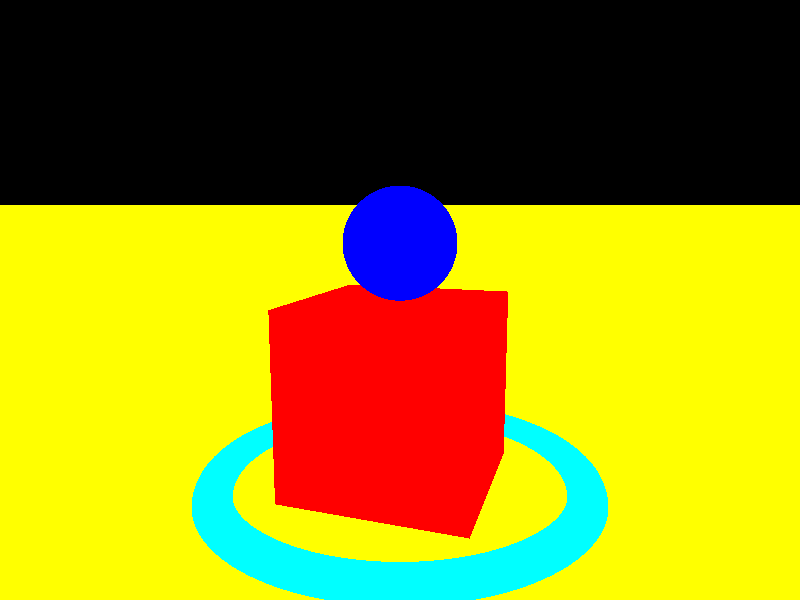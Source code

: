camera {
    location <1,1.5,-3>
    look_at <0,1,0>
}

light_source {
    <0,4,-3>
    color rgb <1,1,1>
}


plane {
    y,0
    pigment {
        rgb <1,1,0>
    }
}

box {
    <-0.5,0,-0.5>
    <0.5,1,0.5>
    pigment {
      rgb <1,0,0>
    }
}

sphere {
    <0,1.3,0>,0.3
    pigment {
        rgb <0,0,1>
    }
}

torus {
    1
    0.1
    pigment { rgb <0,1,1> }
}
